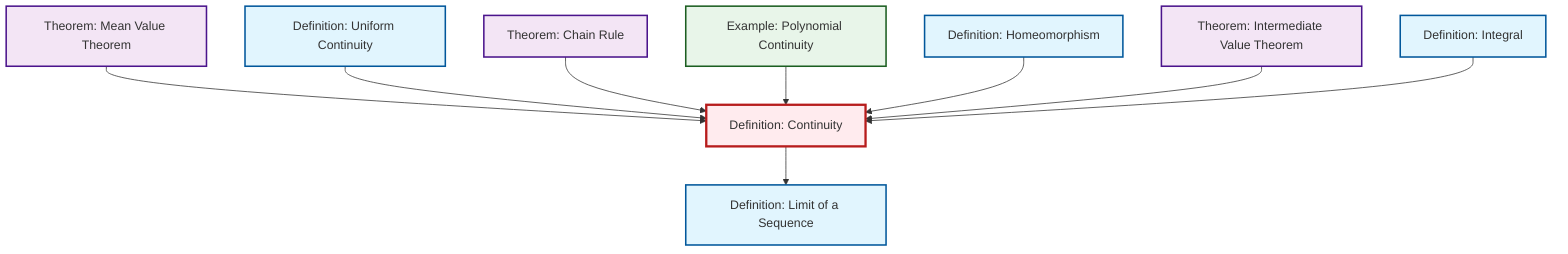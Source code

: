 graph TD
    classDef definition fill:#e1f5fe,stroke:#01579b,stroke-width:2px
    classDef theorem fill:#f3e5f5,stroke:#4a148c,stroke-width:2px
    classDef axiom fill:#fff3e0,stroke:#e65100,stroke-width:2px
    classDef example fill:#e8f5e9,stroke:#1b5e20,stroke-width:2px
    classDef current fill:#ffebee,stroke:#b71c1c,stroke-width:3px
    thm-mean-value["Theorem: Mean Value Theorem"]:::theorem
    def-integral["Definition: Integral"]:::definition
    thm-intermediate-value["Theorem: Intermediate Value Theorem"]:::theorem
    def-continuity["Definition: Continuity"]:::definition
    thm-chain-rule["Theorem: Chain Rule"]:::theorem
    def-limit["Definition: Limit of a Sequence"]:::definition
    def-homeomorphism["Definition: Homeomorphism"]:::definition
    def-uniform-continuity["Definition: Uniform Continuity"]:::definition
    ex-polynomial-continuity["Example: Polynomial Continuity"]:::example
    thm-mean-value --> def-continuity
    def-uniform-continuity --> def-continuity
    thm-chain-rule --> def-continuity
    ex-polynomial-continuity --> def-continuity
    def-homeomorphism --> def-continuity
    def-continuity --> def-limit
    thm-intermediate-value --> def-continuity
    def-integral --> def-continuity
    class def-continuity current